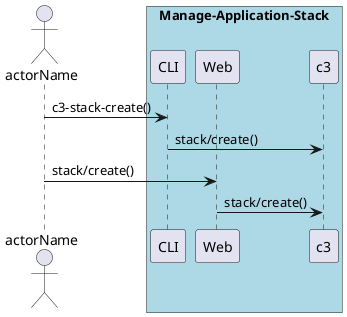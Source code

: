 @startuml
Actor "actorName" as A

box "Manage-Application-Stack" #lightblue
participant CLI as CLI
participant Web as Web
participant "c3" as S
A -> CLI : c3-stack-create()
CLI -> S : stack/create()
A -> Web : stack/create()
Web -> S : stack/create()
end box

@enduml

